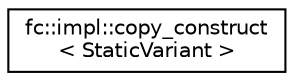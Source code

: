 digraph "Graphical Class Hierarchy"
{
  edge [fontname="Helvetica",fontsize="10",labelfontname="Helvetica",labelfontsize="10"];
  node [fontname="Helvetica",fontsize="10",shape=record];
  rankdir="LR";
  Node0 [label="fc::impl::copy_construct\l\< StaticVariant \>",height=0.2,width=0.4,color="black", fillcolor="white", style="filled",URL="$structfc_1_1impl_1_1copy__construct.html"];
}
